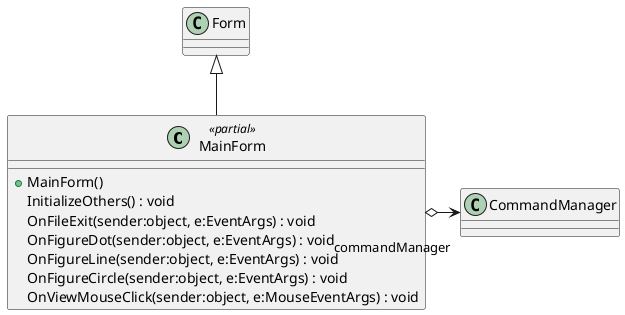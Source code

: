 @startuml
class MainForm <<partial>> {
    + MainForm()
    InitializeOthers() : void
    OnFileExit(sender:object, e:EventArgs) : void
    OnFigureDot(sender:object, e:EventArgs) : void
    OnFigureLine(sender:object, e:EventArgs) : void
    OnFigureCircle(sender:object, e:EventArgs) : void
    OnViewMouseClick(sender:object, e:MouseEventArgs) : void
}
Form <|-- MainForm
MainForm o-> "commandManager" CommandManager
@enduml
